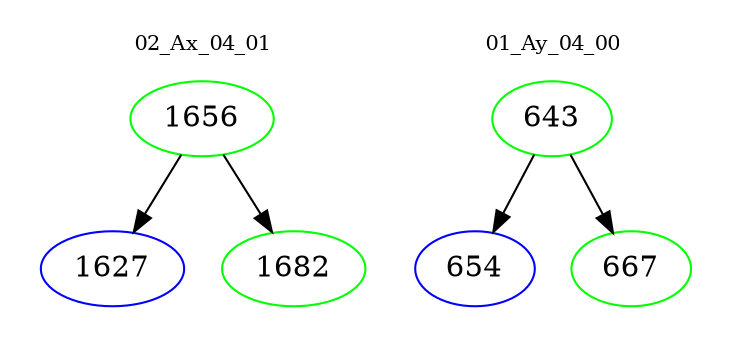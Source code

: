 digraph{
subgraph cluster_0 {
color = white
label = "02_Ax_04_01";
fontsize=10;
T0_1656 [label="1656", color="green"]
T0_1656 -> T0_1627 [color="black"]
T0_1627 [label="1627", color="blue"]
T0_1656 -> T0_1682 [color="black"]
T0_1682 [label="1682", color="green"]
}
subgraph cluster_1 {
color = white
label = "01_Ay_04_00";
fontsize=10;
T1_643 [label="643", color="green"]
T1_643 -> T1_654 [color="black"]
T1_654 [label="654", color="blue"]
T1_643 -> T1_667 [color="black"]
T1_667 [label="667", color="green"]
}
}
